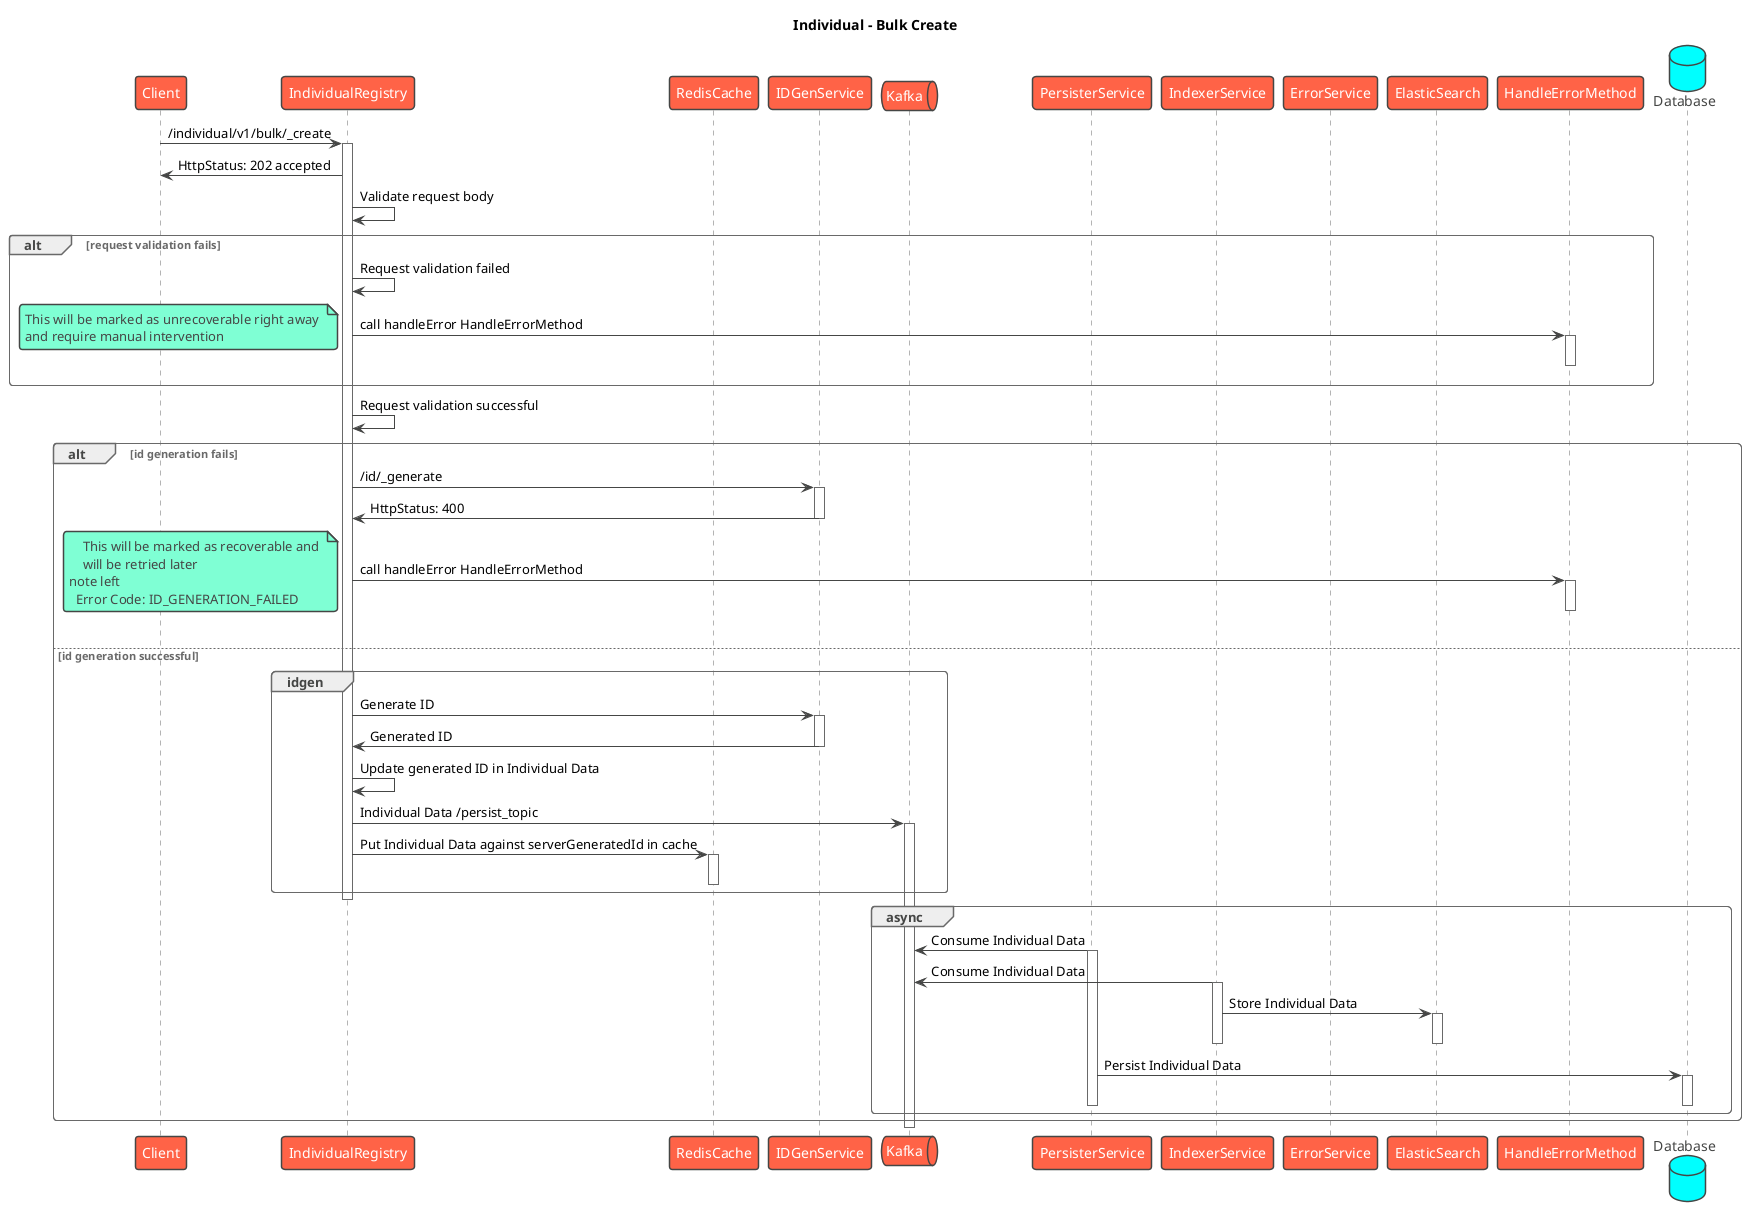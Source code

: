 @startuml
title Individual - Bulk Create
!theme vibrant
participant Client as c
participant IndividualRegistry as s
participant RedisCache as rc
participant IDGenService as idgen
queue Kafka as k
participant PersisterService as prs
participant IndexerService as idx
participant ErrorService as es
participant ElasticSearch as el
participant HandleErrorMethod as he
database Database as db
c -> s : /individual/v1/bulk/_create

activate s
s -> c: HttpStatus: 202 accepted
s -> s: Validate request body
alt request validation fails
    s -> s: Request validation failed
    s -> he: call handleError HandleErrorMethod
    activate he
    deactivate he
    note left
        This will be marked as unrecoverable right away 
        and require manual intervention
    end note
end
s -> s: Request validation successful

alt id generation fails

    s -> idgen: /id/_generate
    activate idgen
    idgen -> s: HttpStatus: 400
    deactivate idgen

    s -> he: call handleError HandleErrorMethod
    activate he
    deactivate he

    note left
        This will be marked as recoverable and 
        will be retried later
    note left
      Error Code: ID_GENERATION_FAILED
    end note
else id generation successful
group idgen

    s -> idgen: Generate ID
    activate idgen
    idgen -> s: Generated ID
    deactivate idgen
    s -> s: Update generated ID in Individual Data
    s -> k: Individual Data /persist_topic
    activate k
    s -> rc: Put Individual Data against serverGeneratedId in cache
    activate rc
    deactivate rc
end
deactivate s
group async
    prs -> k: Consume Individual Data
    activate prs
    idx -> k: Consume Individual Data
    activate idx
    idx -> el: Store Individual Data
    activate el
    deactivate el
    deactivate idx
    prs -> db: Persist Individual Data
    activate db
    deactivate db
    deactivate prs
end
end
deactivate k
@enduml
